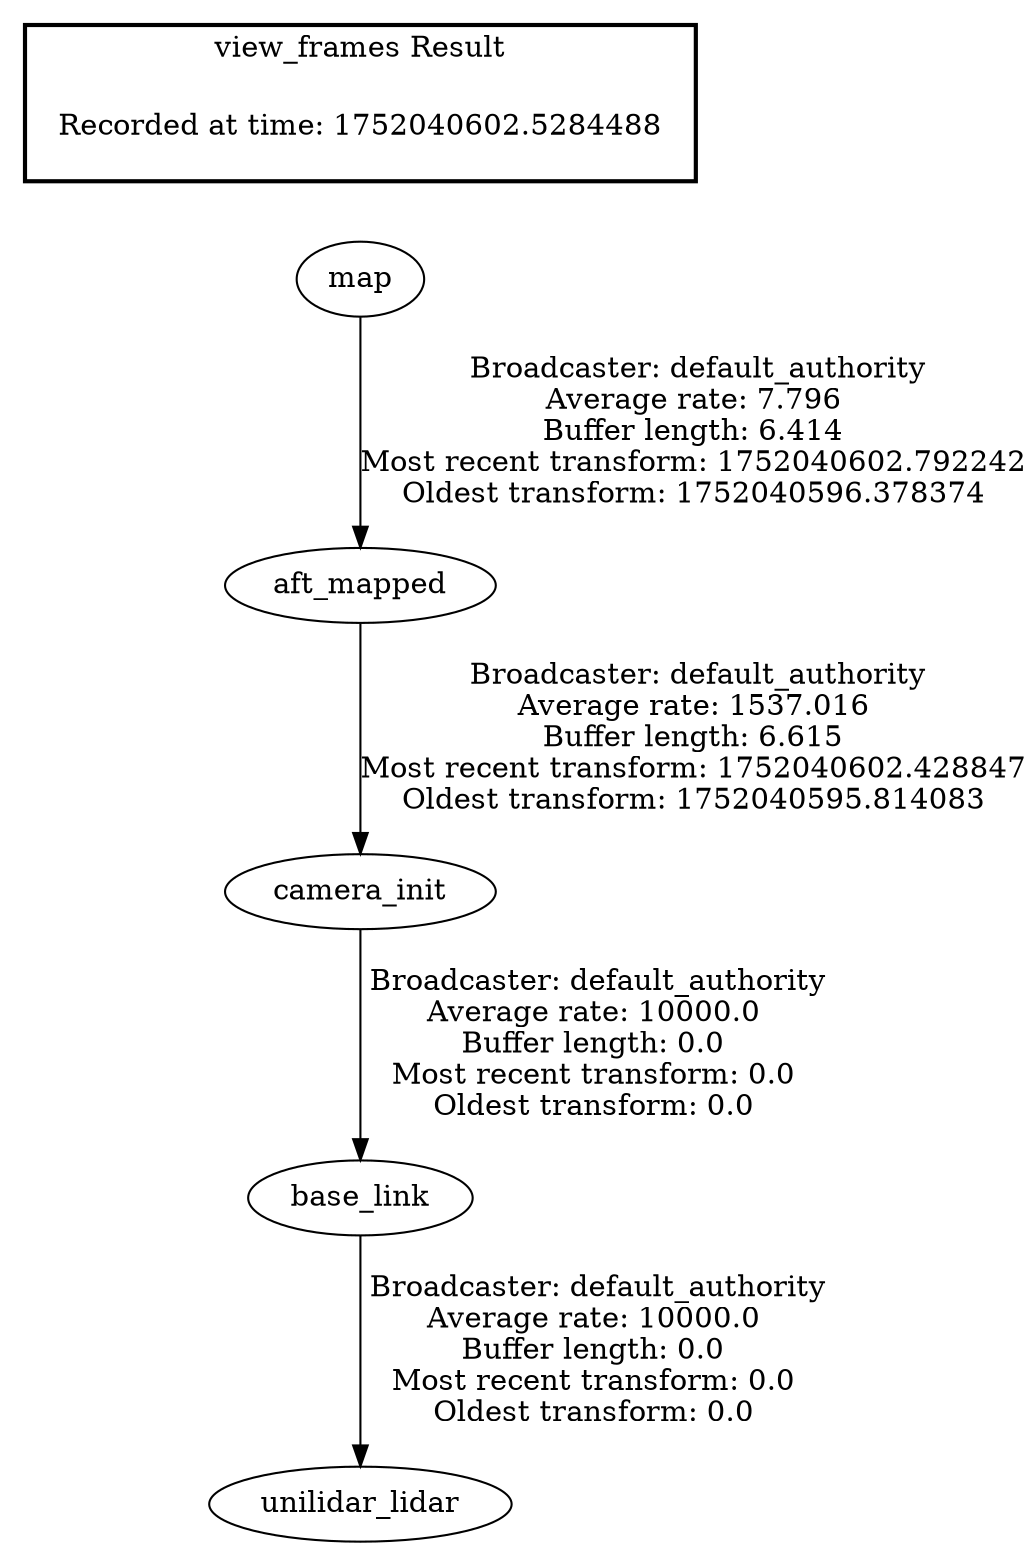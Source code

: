 digraph G {
"aft_mapped" -> "camera_init"[label=" Broadcaster: default_authority\nAverage rate: 1537.016\nBuffer length: 6.615\nMost recent transform: 1752040602.428847\nOldest transform: 1752040595.814083\n"];
"map" -> "aft_mapped"[label=" Broadcaster: default_authority\nAverage rate: 7.796\nBuffer length: 6.414\nMost recent transform: 1752040602.792242\nOldest transform: 1752040596.378374\n"];
"base_link" -> "unilidar_lidar"[label=" Broadcaster: default_authority\nAverage rate: 10000.0\nBuffer length: 0.0\nMost recent transform: 0.0\nOldest transform: 0.0\n"];
"camera_init" -> "base_link"[label=" Broadcaster: default_authority\nAverage rate: 10000.0\nBuffer length: 0.0\nMost recent transform: 0.0\nOldest transform: 0.0\n"];
edge [style=invis];
 subgraph cluster_legend { style=bold; color=black; label ="view_frames Result";
"Recorded at time: 1752040602.5284488"[ shape=plaintext ] ;
}->"map";
}